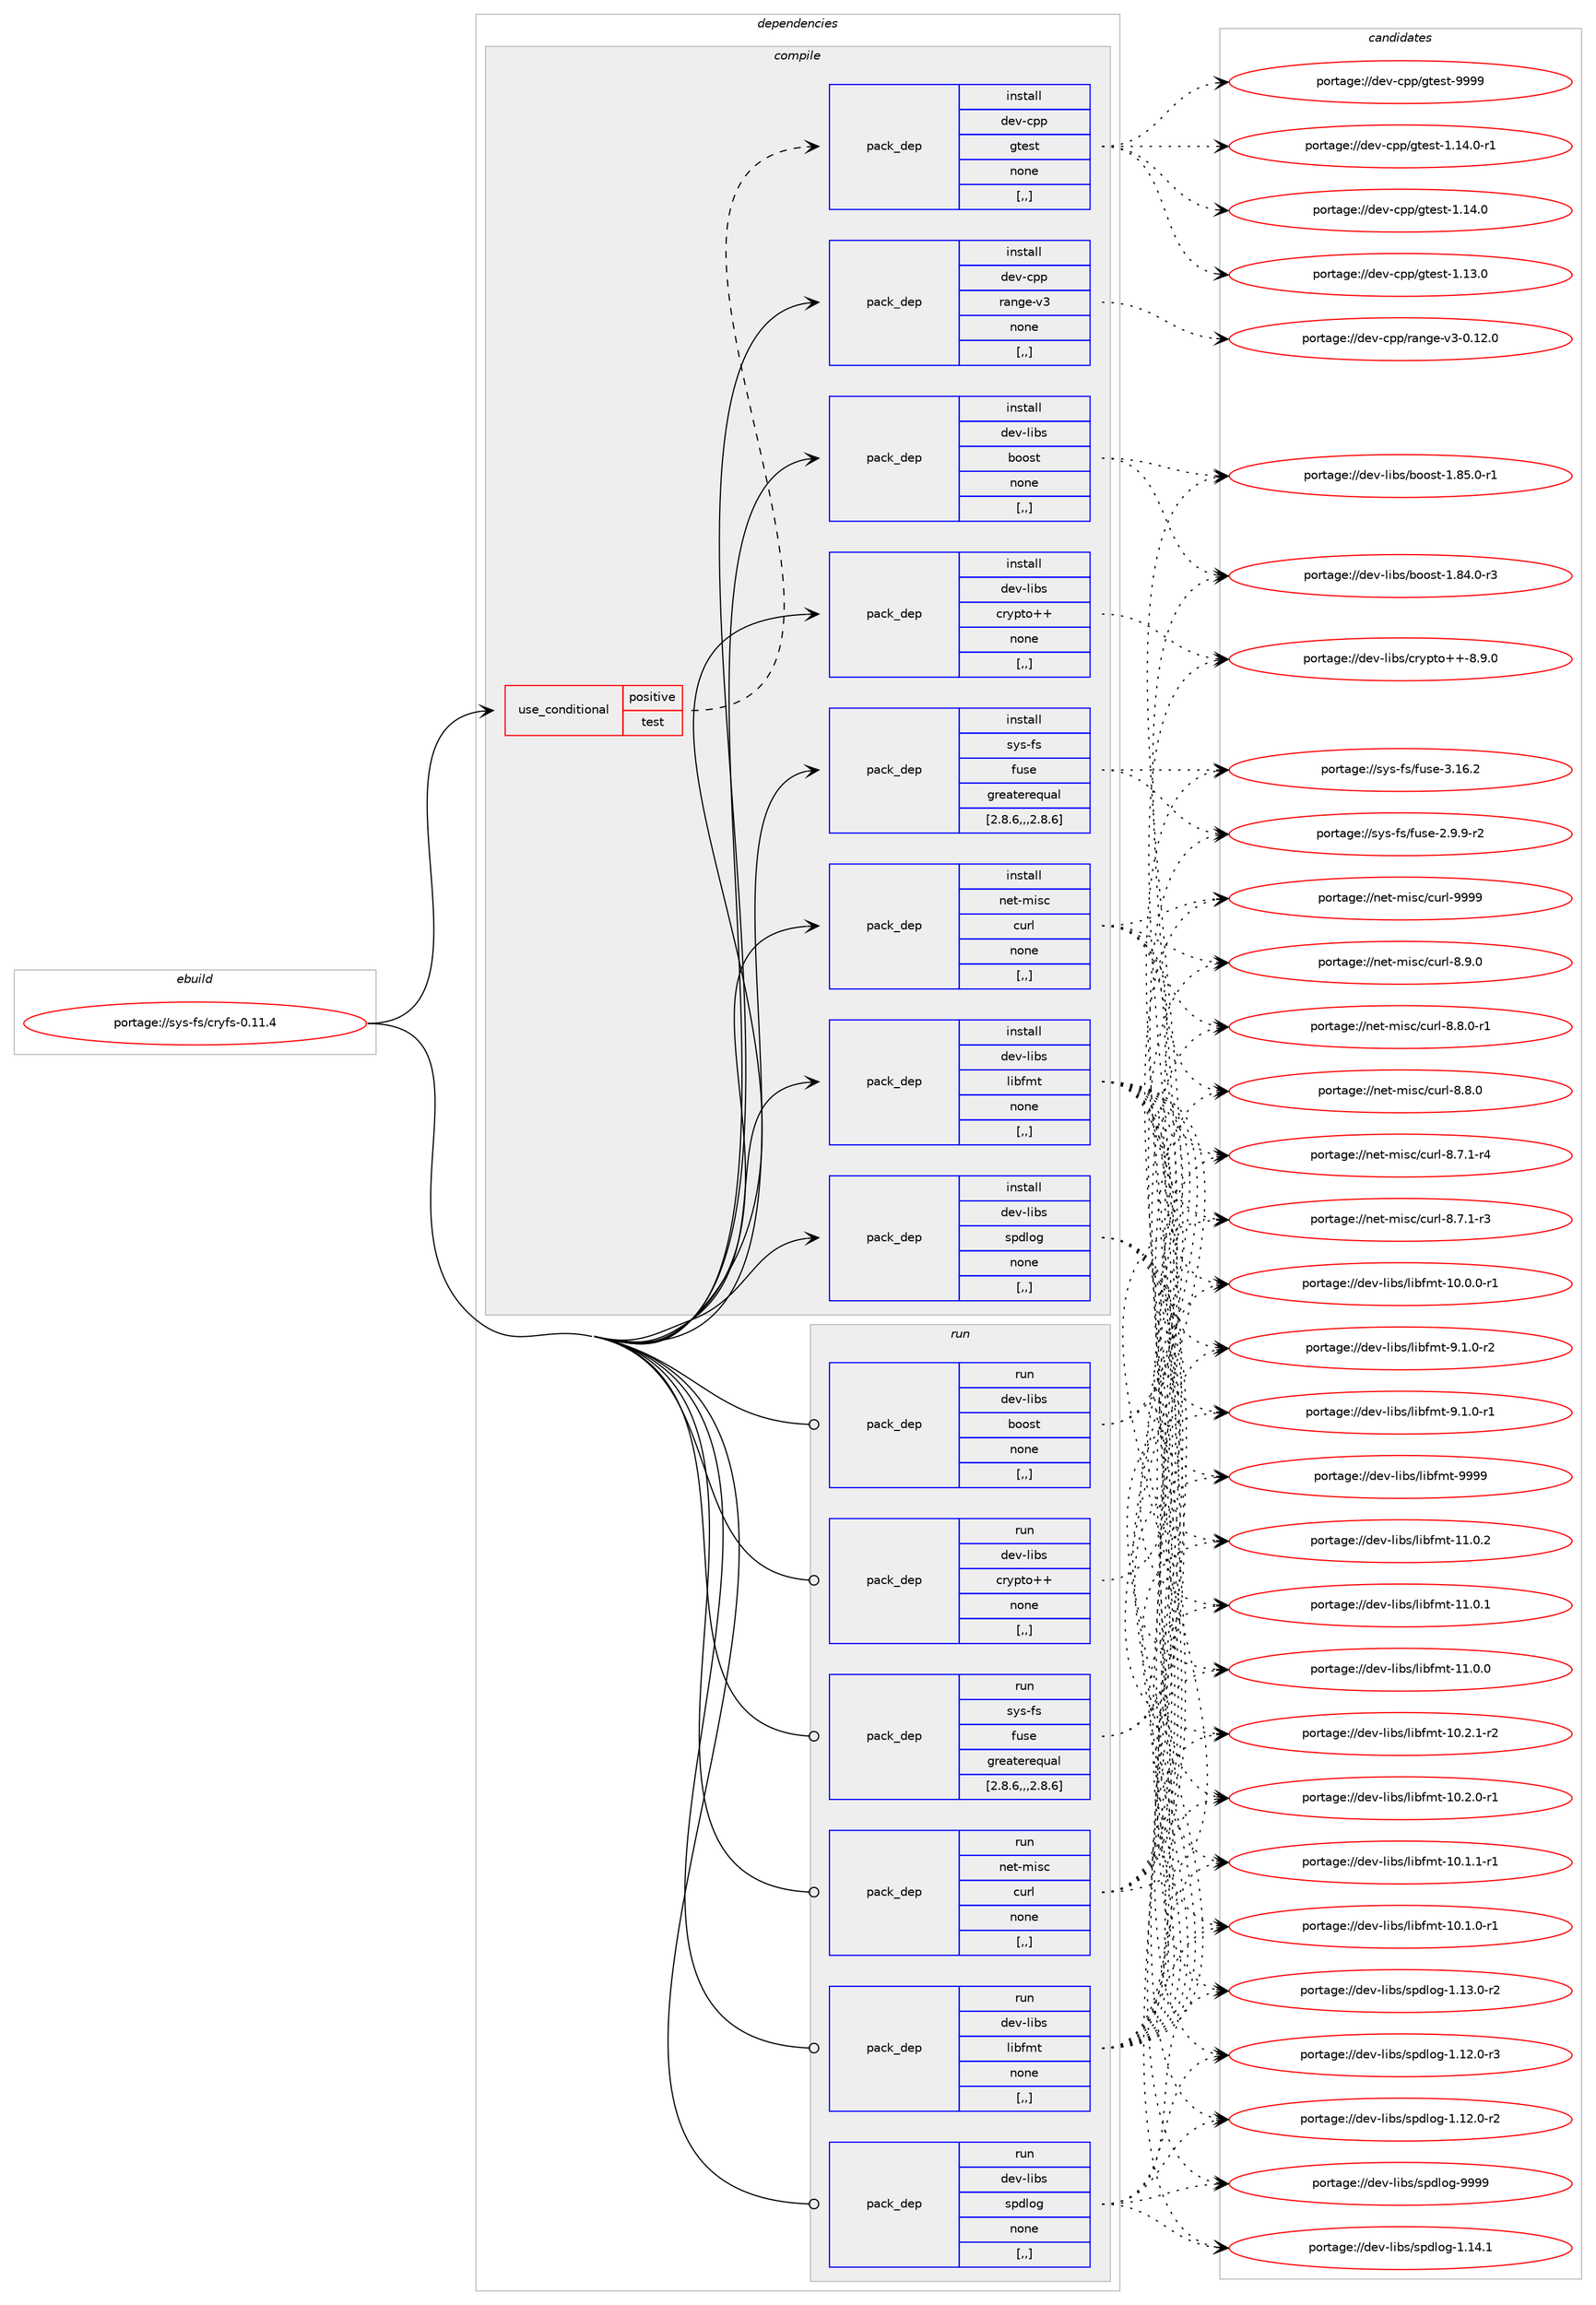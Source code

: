 digraph prolog {

# *************
# Graph options
# *************

newrank=true;
concentrate=true;
compound=true;
graph [rankdir=LR,fontname=Helvetica,fontsize=10,ranksep=1.5];#, ranksep=2.5, nodesep=0.2];
edge  [arrowhead=vee];
node  [fontname=Helvetica,fontsize=10];

# **********
# The ebuild
# **********

subgraph cluster_leftcol {
color=gray;
label=<<i>ebuild</i>>;
id [label="portage://sys-fs/cryfs-0.11.4", color=red, width=4, href="../sys-fs/cryfs-0.11.4.svg"];
}

# ****************
# The dependencies
# ****************

subgraph cluster_midcol {
color=gray;
label=<<i>dependencies</i>>;
subgraph cluster_compile {
fillcolor="#eeeeee";
style=filled;
label=<<i>compile</i>>;
subgraph cond116054 {
dependency435853 [label=<<TABLE BORDER="0" CELLBORDER="1" CELLSPACING="0" CELLPADDING="4"><TR><TD ROWSPAN="3" CELLPADDING="10">use_conditional</TD></TR><TR><TD>positive</TD></TR><TR><TD>test</TD></TR></TABLE>>, shape=none, color=red];
subgraph pack316831 {
dependency435854 [label=<<TABLE BORDER="0" CELLBORDER="1" CELLSPACING="0" CELLPADDING="4" WIDTH="220"><TR><TD ROWSPAN="6" CELLPADDING="30">pack_dep</TD></TR><TR><TD WIDTH="110">install</TD></TR><TR><TD>dev-cpp</TD></TR><TR><TD>gtest</TD></TR><TR><TD>none</TD></TR><TR><TD>[,,]</TD></TR></TABLE>>, shape=none, color=blue];
}
dependency435853:e -> dependency435854:w [weight=20,style="dashed",arrowhead="vee"];
}
id:e -> dependency435853:w [weight=20,style="solid",arrowhead="vee"];
subgraph pack316832 {
dependency435855 [label=<<TABLE BORDER="0" CELLBORDER="1" CELLSPACING="0" CELLPADDING="4" WIDTH="220"><TR><TD ROWSPAN="6" CELLPADDING="30">pack_dep</TD></TR><TR><TD WIDTH="110">install</TD></TR><TR><TD>dev-cpp</TD></TR><TR><TD>range-v3</TD></TR><TR><TD>none</TD></TR><TR><TD>[,,]</TD></TR></TABLE>>, shape=none, color=blue];
}
id:e -> dependency435855:w [weight=20,style="solid",arrowhead="vee"];
subgraph pack316833 {
dependency435856 [label=<<TABLE BORDER="0" CELLBORDER="1" CELLSPACING="0" CELLPADDING="4" WIDTH="220"><TR><TD ROWSPAN="6" CELLPADDING="30">pack_dep</TD></TR><TR><TD WIDTH="110">install</TD></TR><TR><TD>dev-libs</TD></TR><TR><TD>boost</TD></TR><TR><TD>none</TD></TR><TR><TD>[,,]</TD></TR></TABLE>>, shape=none, color=blue];
}
id:e -> dependency435856:w [weight=20,style="solid",arrowhead="vee"];
subgraph pack316834 {
dependency435857 [label=<<TABLE BORDER="0" CELLBORDER="1" CELLSPACING="0" CELLPADDING="4" WIDTH="220"><TR><TD ROWSPAN="6" CELLPADDING="30">pack_dep</TD></TR><TR><TD WIDTH="110">install</TD></TR><TR><TD>dev-libs</TD></TR><TR><TD>crypto++</TD></TR><TR><TD>none</TD></TR><TR><TD>[,,]</TD></TR></TABLE>>, shape=none, color=blue];
}
id:e -> dependency435857:w [weight=20,style="solid",arrowhead="vee"];
subgraph pack316835 {
dependency435858 [label=<<TABLE BORDER="0" CELLBORDER="1" CELLSPACING="0" CELLPADDING="4" WIDTH="220"><TR><TD ROWSPAN="6" CELLPADDING="30">pack_dep</TD></TR><TR><TD WIDTH="110">install</TD></TR><TR><TD>dev-libs</TD></TR><TR><TD>libfmt</TD></TR><TR><TD>none</TD></TR><TR><TD>[,,]</TD></TR></TABLE>>, shape=none, color=blue];
}
id:e -> dependency435858:w [weight=20,style="solid",arrowhead="vee"];
subgraph pack316836 {
dependency435859 [label=<<TABLE BORDER="0" CELLBORDER="1" CELLSPACING="0" CELLPADDING="4" WIDTH="220"><TR><TD ROWSPAN="6" CELLPADDING="30">pack_dep</TD></TR><TR><TD WIDTH="110">install</TD></TR><TR><TD>dev-libs</TD></TR><TR><TD>spdlog</TD></TR><TR><TD>none</TD></TR><TR><TD>[,,]</TD></TR></TABLE>>, shape=none, color=blue];
}
id:e -> dependency435859:w [weight=20,style="solid",arrowhead="vee"];
subgraph pack316837 {
dependency435860 [label=<<TABLE BORDER="0" CELLBORDER="1" CELLSPACING="0" CELLPADDING="4" WIDTH="220"><TR><TD ROWSPAN="6" CELLPADDING="30">pack_dep</TD></TR><TR><TD WIDTH="110">install</TD></TR><TR><TD>net-misc</TD></TR><TR><TD>curl</TD></TR><TR><TD>none</TD></TR><TR><TD>[,,]</TD></TR></TABLE>>, shape=none, color=blue];
}
id:e -> dependency435860:w [weight=20,style="solid",arrowhead="vee"];
subgraph pack316838 {
dependency435861 [label=<<TABLE BORDER="0" CELLBORDER="1" CELLSPACING="0" CELLPADDING="4" WIDTH="220"><TR><TD ROWSPAN="6" CELLPADDING="30">pack_dep</TD></TR><TR><TD WIDTH="110">install</TD></TR><TR><TD>sys-fs</TD></TR><TR><TD>fuse</TD></TR><TR><TD>greaterequal</TD></TR><TR><TD>[2.8.6,,,2.8.6]</TD></TR></TABLE>>, shape=none, color=blue];
}
id:e -> dependency435861:w [weight=20,style="solid",arrowhead="vee"];
}
subgraph cluster_compileandrun {
fillcolor="#eeeeee";
style=filled;
label=<<i>compile and run</i>>;
}
subgraph cluster_run {
fillcolor="#eeeeee";
style=filled;
label=<<i>run</i>>;
subgraph pack316839 {
dependency435862 [label=<<TABLE BORDER="0" CELLBORDER="1" CELLSPACING="0" CELLPADDING="4" WIDTH="220"><TR><TD ROWSPAN="6" CELLPADDING="30">pack_dep</TD></TR><TR><TD WIDTH="110">run</TD></TR><TR><TD>dev-libs</TD></TR><TR><TD>boost</TD></TR><TR><TD>none</TD></TR><TR><TD>[,,]</TD></TR></TABLE>>, shape=none, color=blue];
}
id:e -> dependency435862:w [weight=20,style="solid",arrowhead="odot"];
subgraph pack316840 {
dependency435863 [label=<<TABLE BORDER="0" CELLBORDER="1" CELLSPACING="0" CELLPADDING="4" WIDTH="220"><TR><TD ROWSPAN="6" CELLPADDING="30">pack_dep</TD></TR><TR><TD WIDTH="110">run</TD></TR><TR><TD>dev-libs</TD></TR><TR><TD>crypto++</TD></TR><TR><TD>none</TD></TR><TR><TD>[,,]</TD></TR></TABLE>>, shape=none, color=blue];
}
id:e -> dependency435863:w [weight=20,style="solid",arrowhead="odot"];
subgraph pack316841 {
dependency435864 [label=<<TABLE BORDER="0" CELLBORDER="1" CELLSPACING="0" CELLPADDING="4" WIDTH="220"><TR><TD ROWSPAN="6" CELLPADDING="30">pack_dep</TD></TR><TR><TD WIDTH="110">run</TD></TR><TR><TD>dev-libs</TD></TR><TR><TD>libfmt</TD></TR><TR><TD>none</TD></TR><TR><TD>[,,]</TD></TR></TABLE>>, shape=none, color=blue];
}
id:e -> dependency435864:w [weight=20,style="solid",arrowhead="odot"];
subgraph pack316842 {
dependency435865 [label=<<TABLE BORDER="0" CELLBORDER="1" CELLSPACING="0" CELLPADDING="4" WIDTH="220"><TR><TD ROWSPAN="6" CELLPADDING="30">pack_dep</TD></TR><TR><TD WIDTH="110">run</TD></TR><TR><TD>dev-libs</TD></TR><TR><TD>spdlog</TD></TR><TR><TD>none</TD></TR><TR><TD>[,,]</TD></TR></TABLE>>, shape=none, color=blue];
}
id:e -> dependency435865:w [weight=20,style="solid",arrowhead="odot"];
subgraph pack316843 {
dependency435866 [label=<<TABLE BORDER="0" CELLBORDER="1" CELLSPACING="0" CELLPADDING="4" WIDTH="220"><TR><TD ROWSPAN="6" CELLPADDING="30">pack_dep</TD></TR><TR><TD WIDTH="110">run</TD></TR><TR><TD>net-misc</TD></TR><TR><TD>curl</TD></TR><TR><TD>none</TD></TR><TR><TD>[,,]</TD></TR></TABLE>>, shape=none, color=blue];
}
id:e -> dependency435866:w [weight=20,style="solid",arrowhead="odot"];
subgraph pack316844 {
dependency435867 [label=<<TABLE BORDER="0" CELLBORDER="1" CELLSPACING="0" CELLPADDING="4" WIDTH="220"><TR><TD ROWSPAN="6" CELLPADDING="30">pack_dep</TD></TR><TR><TD WIDTH="110">run</TD></TR><TR><TD>sys-fs</TD></TR><TR><TD>fuse</TD></TR><TR><TD>greaterequal</TD></TR><TR><TD>[2.8.6,,,2.8.6]</TD></TR></TABLE>>, shape=none, color=blue];
}
id:e -> dependency435867:w [weight=20,style="solid",arrowhead="odot"];
}
}

# **************
# The candidates
# **************

subgraph cluster_choices {
rank=same;
color=gray;
label=<<i>candidates</i>>;

subgraph choice316831 {
color=black;
nodesep=1;
choice1001011184599112112471031161011151164557575757 [label="portage://dev-cpp/gtest-9999", color=red, width=4,href="../dev-cpp/gtest-9999.svg"];
choice100101118459911211247103116101115116454946495246484511449 [label="portage://dev-cpp/gtest-1.14.0-r1", color=red, width=4,href="../dev-cpp/gtest-1.14.0-r1.svg"];
choice10010111845991121124710311610111511645494649524648 [label="portage://dev-cpp/gtest-1.14.0", color=red, width=4,href="../dev-cpp/gtest-1.14.0.svg"];
choice10010111845991121124710311610111511645494649514648 [label="portage://dev-cpp/gtest-1.13.0", color=red, width=4,href="../dev-cpp/gtest-1.13.0.svg"];
dependency435854:e -> choice1001011184599112112471031161011151164557575757:w [style=dotted,weight="100"];
dependency435854:e -> choice100101118459911211247103116101115116454946495246484511449:w [style=dotted,weight="100"];
dependency435854:e -> choice10010111845991121124710311610111511645494649524648:w [style=dotted,weight="100"];
dependency435854:e -> choice10010111845991121124710311610111511645494649514648:w [style=dotted,weight="100"];
}
subgraph choice316832 {
color=black;
nodesep=1;
choice10010111845991121124711497110103101451185145484649504648 [label="portage://dev-cpp/range-v3-0.12.0", color=red, width=4,href="../dev-cpp/range-v3-0.12.0.svg"];
dependency435855:e -> choice10010111845991121124711497110103101451185145484649504648:w [style=dotted,weight="100"];
}
subgraph choice316833 {
color=black;
nodesep=1;
choice10010111845108105981154798111111115116454946565346484511449 [label="portage://dev-libs/boost-1.85.0-r1", color=red, width=4,href="../dev-libs/boost-1.85.0-r1.svg"];
choice10010111845108105981154798111111115116454946565246484511451 [label="portage://dev-libs/boost-1.84.0-r3", color=red, width=4,href="../dev-libs/boost-1.84.0-r3.svg"];
dependency435856:e -> choice10010111845108105981154798111111115116454946565346484511449:w [style=dotted,weight="100"];
dependency435856:e -> choice10010111845108105981154798111111115116454946565246484511451:w [style=dotted,weight="100"];
}
subgraph choice316834 {
color=black;
nodesep=1;
choice100101118451081059811547991141211121161114343455646574648 [label="portage://dev-libs/crypto++-8.9.0", color=red, width=4,href="../dev-libs/crypto++-8.9.0.svg"];
dependency435857:e -> choice100101118451081059811547991141211121161114343455646574648:w [style=dotted,weight="100"];
}
subgraph choice316835 {
color=black;
nodesep=1;
choice100101118451081059811547108105981021091164557575757 [label="portage://dev-libs/libfmt-9999", color=red, width=4,href="../dev-libs/libfmt-9999.svg"];
choice1001011184510810598115471081059810210911645494946484650 [label="portage://dev-libs/libfmt-11.0.2", color=red, width=4,href="../dev-libs/libfmt-11.0.2.svg"];
choice1001011184510810598115471081059810210911645494946484649 [label="portage://dev-libs/libfmt-11.0.1", color=red, width=4,href="../dev-libs/libfmt-11.0.1.svg"];
choice1001011184510810598115471081059810210911645494946484648 [label="portage://dev-libs/libfmt-11.0.0", color=red, width=4,href="../dev-libs/libfmt-11.0.0.svg"];
choice10010111845108105981154710810598102109116454948465046494511450 [label="portage://dev-libs/libfmt-10.2.1-r2", color=red, width=4,href="../dev-libs/libfmt-10.2.1-r2.svg"];
choice10010111845108105981154710810598102109116454948465046484511449 [label="portage://dev-libs/libfmt-10.2.0-r1", color=red, width=4,href="../dev-libs/libfmt-10.2.0-r1.svg"];
choice10010111845108105981154710810598102109116454948464946494511449 [label="portage://dev-libs/libfmt-10.1.1-r1", color=red, width=4,href="../dev-libs/libfmt-10.1.1-r1.svg"];
choice10010111845108105981154710810598102109116454948464946484511449 [label="portage://dev-libs/libfmt-10.1.0-r1", color=red, width=4,href="../dev-libs/libfmt-10.1.0-r1.svg"];
choice10010111845108105981154710810598102109116454948464846484511449 [label="portage://dev-libs/libfmt-10.0.0-r1", color=red, width=4,href="../dev-libs/libfmt-10.0.0-r1.svg"];
choice100101118451081059811547108105981021091164557464946484511450 [label="portage://dev-libs/libfmt-9.1.0-r2", color=red, width=4,href="../dev-libs/libfmt-9.1.0-r2.svg"];
choice100101118451081059811547108105981021091164557464946484511449 [label="portage://dev-libs/libfmt-9.1.0-r1", color=red, width=4,href="../dev-libs/libfmt-9.1.0-r1.svg"];
dependency435858:e -> choice100101118451081059811547108105981021091164557575757:w [style=dotted,weight="100"];
dependency435858:e -> choice1001011184510810598115471081059810210911645494946484650:w [style=dotted,weight="100"];
dependency435858:e -> choice1001011184510810598115471081059810210911645494946484649:w [style=dotted,weight="100"];
dependency435858:e -> choice1001011184510810598115471081059810210911645494946484648:w [style=dotted,weight="100"];
dependency435858:e -> choice10010111845108105981154710810598102109116454948465046494511450:w [style=dotted,weight="100"];
dependency435858:e -> choice10010111845108105981154710810598102109116454948465046484511449:w [style=dotted,weight="100"];
dependency435858:e -> choice10010111845108105981154710810598102109116454948464946494511449:w [style=dotted,weight="100"];
dependency435858:e -> choice10010111845108105981154710810598102109116454948464946484511449:w [style=dotted,weight="100"];
dependency435858:e -> choice10010111845108105981154710810598102109116454948464846484511449:w [style=dotted,weight="100"];
dependency435858:e -> choice100101118451081059811547108105981021091164557464946484511450:w [style=dotted,weight="100"];
dependency435858:e -> choice100101118451081059811547108105981021091164557464946484511449:w [style=dotted,weight="100"];
}
subgraph choice316836 {
color=black;
nodesep=1;
choice1001011184510810598115471151121001081111034557575757 [label="portage://dev-libs/spdlog-9999", color=red, width=4,href="../dev-libs/spdlog-9999.svg"];
choice10010111845108105981154711511210010811110345494649524649 [label="portage://dev-libs/spdlog-1.14.1", color=red, width=4,href="../dev-libs/spdlog-1.14.1.svg"];
choice100101118451081059811547115112100108111103454946495146484511450 [label="portage://dev-libs/spdlog-1.13.0-r2", color=red, width=4,href="../dev-libs/spdlog-1.13.0-r2.svg"];
choice100101118451081059811547115112100108111103454946495046484511451 [label="portage://dev-libs/spdlog-1.12.0-r3", color=red, width=4,href="../dev-libs/spdlog-1.12.0-r3.svg"];
choice100101118451081059811547115112100108111103454946495046484511450 [label="portage://dev-libs/spdlog-1.12.0-r2", color=red, width=4,href="../dev-libs/spdlog-1.12.0-r2.svg"];
dependency435859:e -> choice1001011184510810598115471151121001081111034557575757:w [style=dotted,weight="100"];
dependency435859:e -> choice10010111845108105981154711511210010811110345494649524649:w [style=dotted,weight="100"];
dependency435859:e -> choice100101118451081059811547115112100108111103454946495146484511450:w [style=dotted,weight="100"];
dependency435859:e -> choice100101118451081059811547115112100108111103454946495046484511451:w [style=dotted,weight="100"];
dependency435859:e -> choice100101118451081059811547115112100108111103454946495046484511450:w [style=dotted,weight="100"];
}
subgraph choice316837 {
color=black;
nodesep=1;
choice110101116451091051159947991171141084557575757 [label="portage://net-misc/curl-9999", color=red, width=4,href="../net-misc/curl-9999.svg"];
choice11010111645109105115994799117114108455646574648 [label="portage://net-misc/curl-8.9.0", color=red, width=4,href="../net-misc/curl-8.9.0.svg"];
choice110101116451091051159947991171141084556465646484511449 [label="portage://net-misc/curl-8.8.0-r1", color=red, width=4,href="../net-misc/curl-8.8.0-r1.svg"];
choice11010111645109105115994799117114108455646564648 [label="portage://net-misc/curl-8.8.0", color=red, width=4,href="../net-misc/curl-8.8.0.svg"];
choice110101116451091051159947991171141084556465546494511452 [label="portage://net-misc/curl-8.7.1-r4", color=red, width=4,href="../net-misc/curl-8.7.1-r4.svg"];
choice110101116451091051159947991171141084556465546494511451 [label="portage://net-misc/curl-8.7.1-r3", color=red, width=4,href="../net-misc/curl-8.7.1-r3.svg"];
dependency435860:e -> choice110101116451091051159947991171141084557575757:w [style=dotted,weight="100"];
dependency435860:e -> choice11010111645109105115994799117114108455646574648:w [style=dotted,weight="100"];
dependency435860:e -> choice110101116451091051159947991171141084556465646484511449:w [style=dotted,weight="100"];
dependency435860:e -> choice11010111645109105115994799117114108455646564648:w [style=dotted,weight="100"];
dependency435860:e -> choice110101116451091051159947991171141084556465546494511452:w [style=dotted,weight="100"];
dependency435860:e -> choice110101116451091051159947991171141084556465546494511451:w [style=dotted,weight="100"];
}
subgraph choice316838 {
color=black;
nodesep=1;
choice115121115451021154710211711510145514649544650 [label="portage://sys-fs/fuse-3.16.2", color=red, width=4,href="../sys-fs/fuse-3.16.2.svg"];
choice11512111545102115471021171151014550465746574511450 [label="portage://sys-fs/fuse-2.9.9-r2", color=red, width=4,href="../sys-fs/fuse-2.9.9-r2.svg"];
dependency435861:e -> choice115121115451021154710211711510145514649544650:w [style=dotted,weight="100"];
dependency435861:e -> choice11512111545102115471021171151014550465746574511450:w [style=dotted,weight="100"];
}
subgraph choice316839 {
color=black;
nodesep=1;
choice10010111845108105981154798111111115116454946565346484511449 [label="portage://dev-libs/boost-1.85.0-r1", color=red, width=4,href="../dev-libs/boost-1.85.0-r1.svg"];
choice10010111845108105981154798111111115116454946565246484511451 [label="portage://dev-libs/boost-1.84.0-r3", color=red, width=4,href="../dev-libs/boost-1.84.0-r3.svg"];
dependency435862:e -> choice10010111845108105981154798111111115116454946565346484511449:w [style=dotted,weight="100"];
dependency435862:e -> choice10010111845108105981154798111111115116454946565246484511451:w [style=dotted,weight="100"];
}
subgraph choice316840 {
color=black;
nodesep=1;
choice100101118451081059811547991141211121161114343455646574648 [label="portage://dev-libs/crypto++-8.9.0", color=red, width=4,href="../dev-libs/crypto++-8.9.0.svg"];
dependency435863:e -> choice100101118451081059811547991141211121161114343455646574648:w [style=dotted,weight="100"];
}
subgraph choice316841 {
color=black;
nodesep=1;
choice100101118451081059811547108105981021091164557575757 [label="portage://dev-libs/libfmt-9999", color=red, width=4,href="../dev-libs/libfmt-9999.svg"];
choice1001011184510810598115471081059810210911645494946484650 [label="portage://dev-libs/libfmt-11.0.2", color=red, width=4,href="../dev-libs/libfmt-11.0.2.svg"];
choice1001011184510810598115471081059810210911645494946484649 [label="portage://dev-libs/libfmt-11.0.1", color=red, width=4,href="../dev-libs/libfmt-11.0.1.svg"];
choice1001011184510810598115471081059810210911645494946484648 [label="portage://dev-libs/libfmt-11.0.0", color=red, width=4,href="../dev-libs/libfmt-11.0.0.svg"];
choice10010111845108105981154710810598102109116454948465046494511450 [label="portage://dev-libs/libfmt-10.2.1-r2", color=red, width=4,href="../dev-libs/libfmt-10.2.1-r2.svg"];
choice10010111845108105981154710810598102109116454948465046484511449 [label="portage://dev-libs/libfmt-10.2.0-r1", color=red, width=4,href="../dev-libs/libfmt-10.2.0-r1.svg"];
choice10010111845108105981154710810598102109116454948464946494511449 [label="portage://dev-libs/libfmt-10.1.1-r1", color=red, width=4,href="../dev-libs/libfmt-10.1.1-r1.svg"];
choice10010111845108105981154710810598102109116454948464946484511449 [label="portage://dev-libs/libfmt-10.1.0-r1", color=red, width=4,href="../dev-libs/libfmt-10.1.0-r1.svg"];
choice10010111845108105981154710810598102109116454948464846484511449 [label="portage://dev-libs/libfmt-10.0.0-r1", color=red, width=4,href="../dev-libs/libfmt-10.0.0-r1.svg"];
choice100101118451081059811547108105981021091164557464946484511450 [label="portage://dev-libs/libfmt-9.1.0-r2", color=red, width=4,href="../dev-libs/libfmt-9.1.0-r2.svg"];
choice100101118451081059811547108105981021091164557464946484511449 [label="portage://dev-libs/libfmt-9.1.0-r1", color=red, width=4,href="../dev-libs/libfmt-9.1.0-r1.svg"];
dependency435864:e -> choice100101118451081059811547108105981021091164557575757:w [style=dotted,weight="100"];
dependency435864:e -> choice1001011184510810598115471081059810210911645494946484650:w [style=dotted,weight="100"];
dependency435864:e -> choice1001011184510810598115471081059810210911645494946484649:w [style=dotted,weight="100"];
dependency435864:e -> choice1001011184510810598115471081059810210911645494946484648:w [style=dotted,weight="100"];
dependency435864:e -> choice10010111845108105981154710810598102109116454948465046494511450:w [style=dotted,weight="100"];
dependency435864:e -> choice10010111845108105981154710810598102109116454948465046484511449:w [style=dotted,weight="100"];
dependency435864:e -> choice10010111845108105981154710810598102109116454948464946494511449:w [style=dotted,weight="100"];
dependency435864:e -> choice10010111845108105981154710810598102109116454948464946484511449:w [style=dotted,weight="100"];
dependency435864:e -> choice10010111845108105981154710810598102109116454948464846484511449:w [style=dotted,weight="100"];
dependency435864:e -> choice100101118451081059811547108105981021091164557464946484511450:w [style=dotted,weight="100"];
dependency435864:e -> choice100101118451081059811547108105981021091164557464946484511449:w [style=dotted,weight="100"];
}
subgraph choice316842 {
color=black;
nodesep=1;
choice1001011184510810598115471151121001081111034557575757 [label="portage://dev-libs/spdlog-9999", color=red, width=4,href="../dev-libs/spdlog-9999.svg"];
choice10010111845108105981154711511210010811110345494649524649 [label="portage://dev-libs/spdlog-1.14.1", color=red, width=4,href="../dev-libs/spdlog-1.14.1.svg"];
choice100101118451081059811547115112100108111103454946495146484511450 [label="portage://dev-libs/spdlog-1.13.0-r2", color=red, width=4,href="../dev-libs/spdlog-1.13.0-r2.svg"];
choice100101118451081059811547115112100108111103454946495046484511451 [label="portage://dev-libs/spdlog-1.12.0-r3", color=red, width=4,href="../dev-libs/spdlog-1.12.0-r3.svg"];
choice100101118451081059811547115112100108111103454946495046484511450 [label="portage://dev-libs/spdlog-1.12.0-r2", color=red, width=4,href="../dev-libs/spdlog-1.12.0-r2.svg"];
dependency435865:e -> choice1001011184510810598115471151121001081111034557575757:w [style=dotted,weight="100"];
dependency435865:e -> choice10010111845108105981154711511210010811110345494649524649:w [style=dotted,weight="100"];
dependency435865:e -> choice100101118451081059811547115112100108111103454946495146484511450:w [style=dotted,weight="100"];
dependency435865:e -> choice100101118451081059811547115112100108111103454946495046484511451:w [style=dotted,weight="100"];
dependency435865:e -> choice100101118451081059811547115112100108111103454946495046484511450:w [style=dotted,weight="100"];
}
subgraph choice316843 {
color=black;
nodesep=1;
choice110101116451091051159947991171141084557575757 [label="portage://net-misc/curl-9999", color=red, width=4,href="../net-misc/curl-9999.svg"];
choice11010111645109105115994799117114108455646574648 [label="portage://net-misc/curl-8.9.0", color=red, width=4,href="../net-misc/curl-8.9.0.svg"];
choice110101116451091051159947991171141084556465646484511449 [label="portage://net-misc/curl-8.8.0-r1", color=red, width=4,href="../net-misc/curl-8.8.0-r1.svg"];
choice11010111645109105115994799117114108455646564648 [label="portage://net-misc/curl-8.8.0", color=red, width=4,href="../net-misc/curl-8.8.0.svg"];
choice110101116451091051159947991171141084556465546494511452 [label="portage://net-misc/curl-8.7.1-r4", color=red, width=4,href="../net-misc/curl-8.7.1-r4.svg"];
choice110101116451091051159947991171141084556465546494511451 [label="portage://net-misc/curl-8.7.1-r3", color=red, width=4,href="../net-misc/curl-8.7.1-r3.svg"];
dependency435866:e -> choice110101116451091051159947991171141084557575757:w [style=dotted,weight="100"];
dependency435866:e -> choice11010111645109105115994799117114108455646574648:w [style=dotted,weight="100"];
dependency435866:e -> choice110101116451091051159947991171141084556465646484511449:w [style=dotted,weight="100"];
dependency435866:e -> choice11010111645109105115994799117114108455646564648:w [style=dotted,weight="100"];
dependency435866:e -> choice110101116451091051159947991171141084556465546494511452:w [style=dotted,weight="100"];
dependency435866:e -> choice110101116451091051159947991171141084556465546494511451:w [style=dotted,weight="100"];
}
subgraph choice316844 {
color=black;
nodesep=1;
choice115121115451021154710211711510145514649544650 [label="portage://sys-fs/fuse-3.16.2", color=red, width=4,href="../sys-fs/fuse-3.16.2.svg"];
choice11512111545102115471021171151014550465746574511450 [label="portage://sys-fs/fuse-2.9.9-r2", color=red, width=4,href="../sys-fs/fuse-2.9.9-r2.svg"];
dependency435867:e -> choice115121115451021154710211711510145514649544650:w [style=dotted,weight="100"];
dependency435867:e -> choice11512111545102115471021171151014550465746574511450:w [style=dotted,weight="100"];
}
}

}

